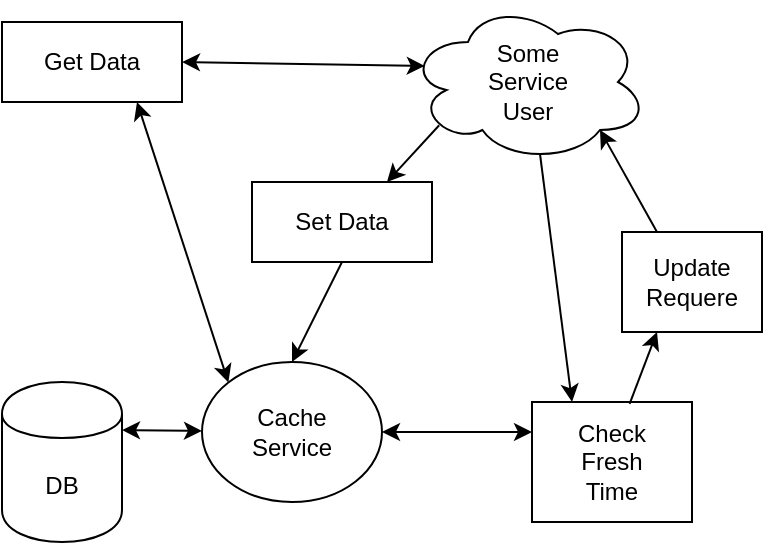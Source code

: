 <mxfile version="10.6.3" type="github"><diagram id="8pu292YIBm1Da3KjGMLI" name="Page-1"><mxGraphModel dx="1150" dy="635" grid="1" gridSize="10" guides="1" tooltips="1" connect="1" arrows="1" fold="1" page="1" pageScale="1" pageWidth="827" pageHeight="1169" math="0" shadow="0"><root><mxCell id="0"/><mxCell id="1" parent="0"/><mxCell id="L7kze_uK2NUpPR0Q1U4d-1" value="Cache&lt;br&gt;Service&lt;br&gt;" style="ellipse;whiteSpace=wrap;html=1;" vertex="1" parent="1"><mxGeometry x="190" y="230" width="90" height="70" as="geometry"/></mxCell><mxCell id="L7kze_uK2NUpPR0Q1U4d-4" value="DB&lt;br&gt;" style="shape=cylinder;whiteSpace=wrap;html=1;boundedLbl=1;backgroundOutline=1;" vertex="1" parent="1"><mxGeometry x="90" y="240" width="60" height="80" as="geometry"/></mxCell><mxCell id="L7kze_uK2NUpPR0Q1U4d-5" value="" style="endArrow=classic;startArrow=classic;html=1;exitX=1;exitY=0.3;exitDx=0;exitDy=0;" edge="1" parent="1" source="L7kze_uK2NUpPR0Q1U4d-4" target="L7kze_uK2NUpPR0Q1U4d-1"><mxGeometry width="50" height="50" relative="1" as="geometry"><mxPoint x="150" y="270" as="sourcePoint"/><mxPoint x="210" y="264" as="targetPoint"/></mxGeometry></mxCell><mxCell id="L7kze_uK2NUpPR0Q1U4d-6" value="Get Data&lt;br&gt;" style="rounded=0;whiteSpace=wrap;html=1;" vertex="1" parent="1"><mxGeometry x="90" y="60" width="90" height="40" as="geometry"/></mxCell><mxCell id="L7kze_uK2NUpPR0Q1U4d-8" value="Check&lt;br&gt;Fresh&lt;br&gt;Time&lt;br&gt;" style="rounded=0;whiteSpace=wrap;html=1;" vertex="1" parent="1"><mxGeometry x="355" y="250" width="80" height="60" as="geometry"/></mxCell><mxCell id="L7kze_uK2NUpPR0Q1U4d-11" value="Some &lt;br&gt;Service&lt;br&gt;User&lt;br&gt;" style="ellipse;shape=cloud;whiteSpace=wrap;html=1;" vertex="1" parent="1"><mxGeometry x="293" y="50" width="120" height="80" as="geometry"/></mxCell><mxCell id="L7kze_uK2NUpPR0Q1U4d-12" value="" style="endArrow=classic;startArrow=classic;html=1;exitX=1;exitY=0.5;exitDx=0;exitDy=0;entryX=0.07;entryY=0.4;entryDx=0;entryDy=0;entryPerimeter=0;" edge="1" parent="1" source="L7kze_uK2NUpPR0Q1U4d-6" target="L7kze_uK2NUpPR0Q1U4d-11"><mxGeometry width="50" height="50" relative="1" as="geometry"><mxPoint x="230" y="150" as="sourcePoint"/><mxPoint x="280" y="100" as="targetPoint"/></mxGeometry></mxCell><mxCell id="L7kze_uK2NUpPR0Q1U4d-16" value="" style="endArrow=classic;startArrow=classic;html=1;entryX=0.75;entryY=1;entryDx=0;entryDy=0;exitX=0;exitY=0;exitDx=0;exitDy=0;" edge="1" parent="1" source="L7kze_uK2NUpPR0Q1U4d-1" target="L7kze_uK2NUpPR0Q1U4d-6"><mxGeometry width="50" height="50" relative="1" as="geometry"><mxPoint x="90" y="390" as="sourcePoint"/><mxPoint x="140" y="340" as="targetPoint"/></mxGeometry></mxCell><mxCell id="L7kze_uK2NUpPR0Q1U4d-17" value="" style="endArrow=classic;startArrow=classic;html=1;entryX=1;entryY=0.5;entryDx=0;entryDy=0;exitX=0;exitY=0.25;exitDx=0;exitDy=0;" edge="1" parent="1" source="L7kze_uK2NUpPR0Q1U4d-8" target="L7kze_uK2NUpPR0Q1U4d-1"><mxGeometry width="50" height="50" relative="1" as="geometry"><mxPoint x="230" y="320" as="sourcePoint"/><mxPoint x="280" y="270" as="targetPoint"/></mxGeometry></mxCell><mxCell id="L7kze_uK2NUpPR0Q1U4d-18" value="" style="endArrow=classic;html=1;exitX=0.55;exitY=0.95;exitDx=0;exitDy=0;exitPerimeter=0;entryX=0.25;entryY=0;entryDx=0;entryDy=0;" edge="1" parent="1" source="L7kze_uK2NUpPR0Q1U4d-11" target="L7kze_uK2NUpPR0Q1U4d-8"><mxGeometry width="50" height="50" relative="1" as="geometry"><mxPoint x="310" y="240" as="sourcePoint"/><mxPoint x="360" y="190" as="targetPoint"/></mxGeometry></mxCell><mxCell id="L7kze_uK2NUpPR0Q1U4d-19" value="Update&lt;br&gt;Requere&lt;br&gt;" style="rounded=0;whiteSpace=wrap;html=1;" vertex="1" parent="1"><mxGeometry x="400" y="165" width="70" height="50" as="geometry"/></mxCell><mxCell id="L7kze_uK2NUpPR0Q1U4d-20" value="" style="endArrow=classic;html=1;exitX=0.61;exitY=0.015;exitDx=0;exitDy=0;entryX=0.25;entryY=1;entryDx=0;entryDy=0;exitPerimeter=0;" edge="1" parent="1" source="L7kze_uK2NUpPR0Q1U4d-8" target="L7kze_uK2NUpPR0Q1U4d-19"><mxGeometry width="50" height="50" relative="1" as="geometry"><mxPoint x="460" y="290" as="sourcePoint"/><mxPoint x="510" y="240" as="targetPoint"/></mxGeometry></mxCell><mxCell id="L7kze_uK2NUpPR0Q1U4d-21" value="" style="endArrow=classic;html=1;exitX=0.25;exitY=0;exitDx=0;exitDy=0;entryX=0.8;entryY=0.8;entryDx=0;entryDy=0;entryPerimeter=0;" edge="1" parent="1" source="L7kze_uK2NUpPR0Q1U4d-19" target="L7kze_uK2NUpPR0Q1U4d-11"><mxGeometry width="50" height="50" relative="1" as="geometry"><mxPoint x="430" y="150" as="sourcePoint"/><mxPoint x="480" y="100" as="targetPoint"/></mxGeometry></mxCell><mxCell id="L7kze_uK2NUpPR0Q1U4d-23" value="Set Data&lt;br&gt;" style="rounded=0;whiteSpace=wrap;html=1;" vertex="1" parent="1"><mxGeometry x="215" y="140" width="90" height="40" as="geometry"/></mxCell><mxCell id="L7kze_uK2NUpPR0Q1U4d-27" value="" style="endArrow=classic;html=1;entryX=0.75;entryY=0;entryDx=0;entryDy=0;exitX=0.13;exitY=0.77;exitDx=0;exitDy=0;exitPerimeter=0;" edge="1" parent="1" source="L7kze_uK2NUpPR0Q1U4d-11" target="L7kze_uK2NUpPR0Q1U4d-23"><mxGeometry width="50" height="50" relative="1" as="geometry"><mxPoint x="90" y="390" as="sourcePoint"/><mxPoint x="140" y="340" as="targetPoint"/></mxGeometry></mxCell><mxCell id="L7kze_uK2NUpPR0Q1U4d-28" value="" style="endArrow=classic;html=1;entryX=0.5;entryY=0;entryDx=0;entryDy=0;exitX=0.5;exitY=1;exitDx=0;exitDy=0;" edge="1" parent="1" source="L7kze_uK2NUpPR0Q1U4d-23" target="L7kze_uK2NUpPR0Q1U4d-1"><mxGeometry width="50" height="50" relative="1" as="geometry"><mxPoint x="90" y="390" as="sourcePoint"/><mxPoint x="140" y="340" as="targetPoint"/></mxGeometry></mxCell></root></mxGraphModel></diagram></mxfile>